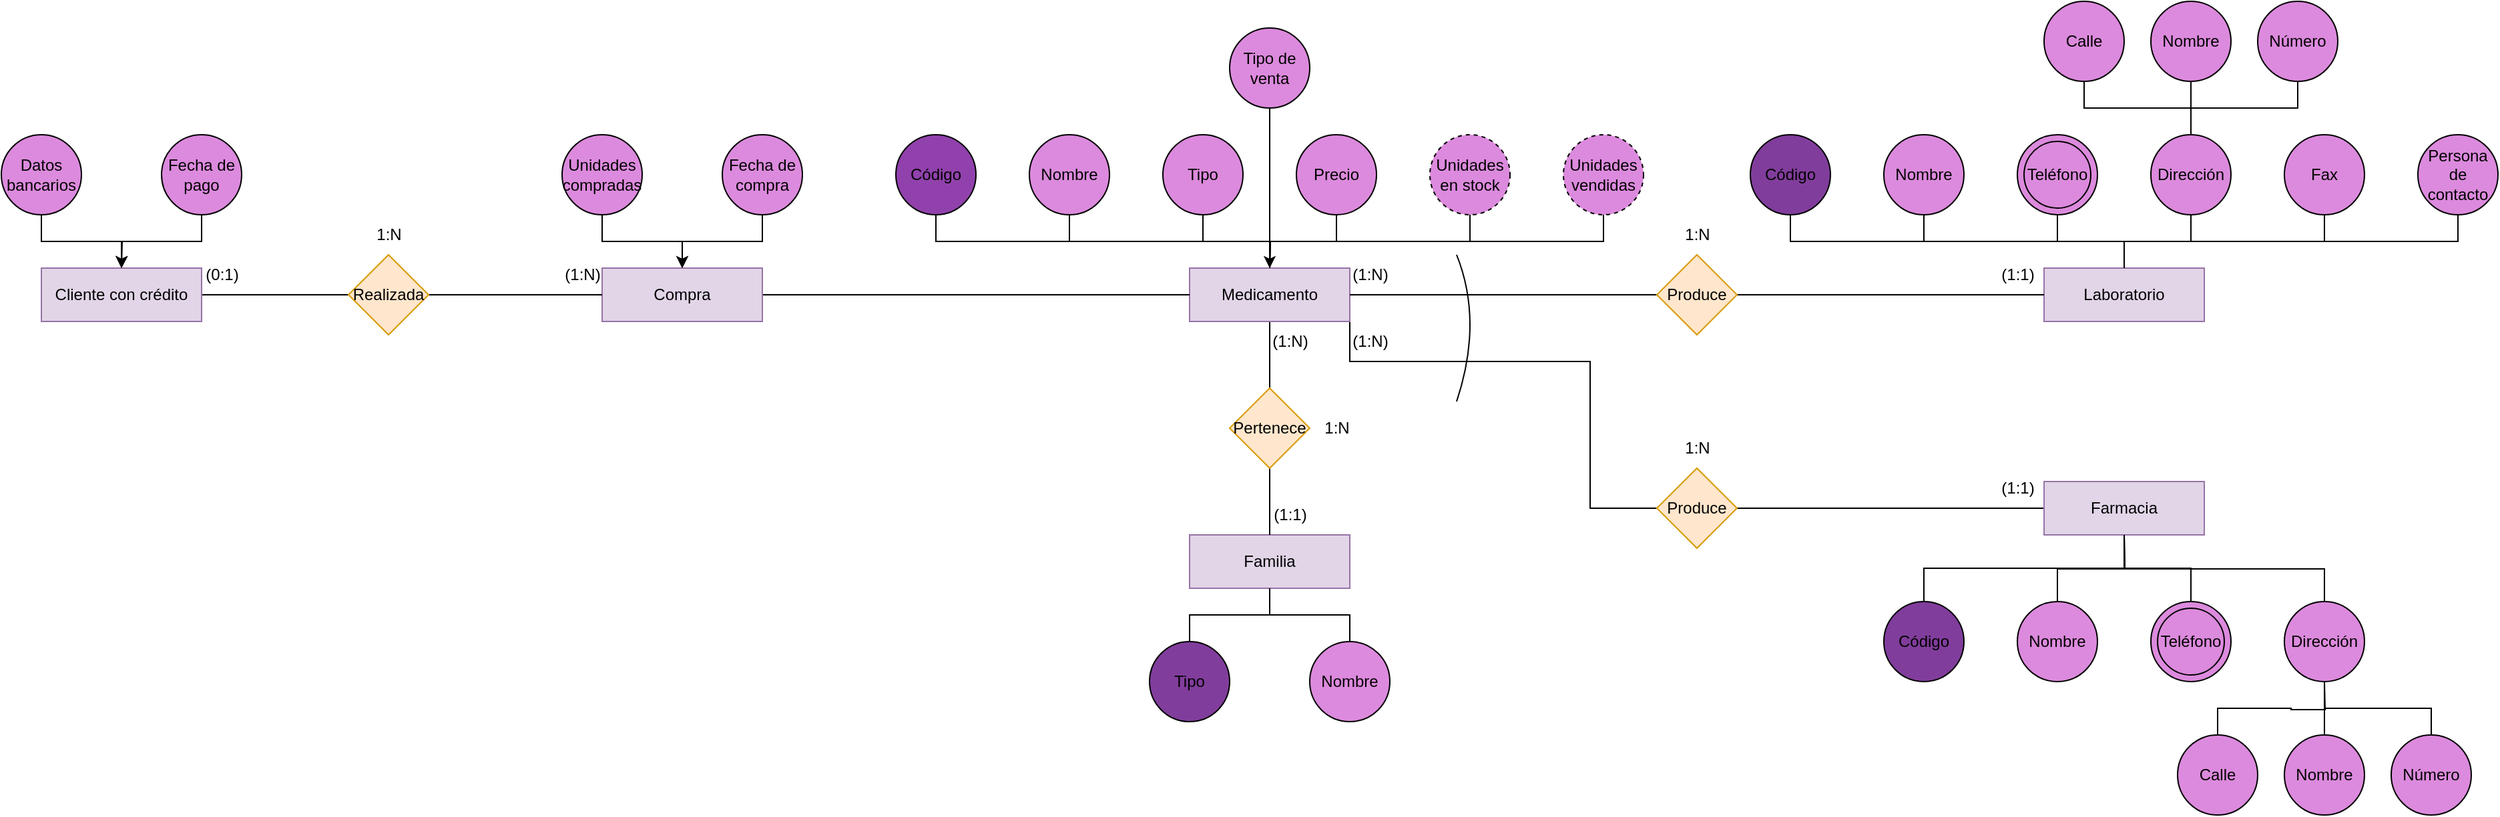 <mxfile version="24.7.16">
  <diagram name="Página-1" id="d2Pv3a15ap1ai80EHkw3">
    <mxGraphModel grid="1" page="1" gridSize="10" guides="1" tooltips="1" connect="1" arrows="1" fold="1" pageScale="1" pageWidth="827" pageHeight="1169" math="0" shadow="0">
      <root>
        <mxCell id="0" />
        <mxCell id="1" parent="0" />
        <mxCell id="iv7VjvnQs03fstjQ5iWj-10" style="edgeStyle=orthogonalEdgeStyle;rounded=0;orthogonalLoop=1;jettySize=auto;html=1;exitX=0.5;exitY=1;exitDx=0;exitDy=0;endArrow=none;endFill=0;" edge="1" parent="1" source="jG7tXpvl-X4GrDmleaPP-1" target="iv7VjvnQs03fstjQ5iWj-5">
          <mxGeometry relative="1" as="geometry" />
        </mxCell>
        <mxCell id="iv7VjvnQs03fstjQ5iWj-95" style="edgeStyle=orthogonalEdgeStyle;rounded=0;orthogonalLoop=1;jettySize=auto;html=1;exitX=1;exitY=0.5;exitDx=0;exitDy=0;entryX=0;entryY=0.5;entryDx=0;entryDy=0;endArrow=none;endFill=0;" edge="1" parent="1" source="jG7tXpvl-X4GrDmleaPP-1" target="iv7VjvnQs03fstjQ5iWj-49">
          <mxGeometry relative="1" as="geometry">
            <Array as="points">
              <mxPoint x="520" y="310" />
              <mxPoint x="700" y="310" />
              <mxPoint x="700" y="420" />
            </Array>
          </mxGeometry>
        </mxCell>
        <mxCell id="jG7tXpvl-X4GrDmleaPP-1" value="Medicamento" style="rounded=0;whiteSpace=wrap;html=1;fillColor=#e1d5e7;strokeColor=#9673a6;" vertex="1" parent="1">
          <mxGeometry x="400" y="240" width="120" height="40" as="geometry" />
        </mxCell>
        <mxCell id="jG7tXpvl-X4GrDmleaPP-9" style="edgeStyle=orthogonalEdgeStyle;rounded=0;orthogonalLoop=1;jettySize=auto;html=1;exitX=0.5;exitY=1;exitDx=0;exitDy=0;endArrow=none;endFill=0;" edge="1" parent="1" source="jG7tXpvl-X4GrDmleaPP-2" target="jG7tXpvl-X4GrDmleaPP-1">
          <mxGeometry relative="1" as="geometry" />
        </mxCell>
        <mxCell id="jG7tXpvl-X4GrDmleaPP-2" value="Código" style="ellipse;whiteSpace=wrap;html=1;aspect=fixed;fillColor=#9141ac;strokeColor=#000000;fillStyle=solid;" vertex="1" parent="1">
          <mxGeometry x="180" y="140" width="60" height="60" as="geometry" />
        </mxCell>
        <mxCell id="jG7tXpvl-X4GrDmleaPP-10" style="edgeStyle=orthogonalEdgeStyle;rounded=0;orthogonalLoop=1;jettySize=auto;html=1;exitX=0.5;exitY=1;exitDx=0;exitDy=0;entryX=0.5;entryY=0;entryDx=0;entryDy=0;endArrow=none;endFill=0;" edge="1" parent="1" source="jG7tXpvl-X4GrDmleaPP-3" target="jG7tXpvl-X4GrDmleaPP-1">
          <mxGeometry relative="1" as="geometry" />
        </mxCell>
        <mxCell id="jG7tXpvl-X4GrDmleaPP-3" value="Nombre" style="ellipse;whiteSpace=wrap;html=1;aspect=fixed;fillColor=#dc8add;strokeColor=#000000;" vertex="1" parent="1">
          <mxGeometry x="280" y="140" width="60" height="60" as="geometry" />
        </mxCell>
        <mxCell id="jG7tXpvl-X4GrDmleaPP-11" style="edgeStyle=orthogonalEdgeStyle;rounded=0;orthogonalLoop=1;jettySize=auto;html=1;exitX=0.5;exitY=1;exitDx=0;exitDy=0;endArrow=none;endFill=0;" edge="1" parent="1" source="jG7tXpvl-X4GrDmleaPP-4">
          <mxGeometry relative="1" as="geometry">
            <mxPoint x="460" y="240" as="targetPoint" />
          </mxGeometry>
        </mxCell>
        <mxCell id="jG7tXpvl-X4GrDmleaPP-4" value="Tipo" style="ellipse;whiteSpace=wrap;html=1;aspect=fixed;fillColor=#dc8add;" vertex="1" parent="1">
          <mxGeometry x="380" y="140" width="60" height="60" as="geometry" />
        </mxCell>
        <mxCell id="jG7tXpvl-X4GrDmleaPP-13" style="edgeStyle=orthogonalEdgeStyle;rounded=0;orthogonalLoop=1;jettySize=auto;html=1;exitX=0.5;exitY=1;exitDx=0;exitDy=0;endArrow=none;endFill=0;" edge="1" parent="1" source="jG7tXpvl-X4GrDmleaPP-5" target="jG7tXpvl-X4GrDmleaPP-1">
          <mxGeometry relative="1" as="geometry" />
        </mxCell>
        <mxCell id="jG7tXpvl-X4GrDmleaPP-5" value="Precio" style="ellipse;whiteSpace=wrap;html=1;aspect=fixed;fillColor=#dc8add;" vertex="1" parent="1">
          <mxGeometry x="480" y="140" width="60" height="60" as="geometry" />
        </mxCell>
        <mxCell id="jG7tXpvl-X4GrDmleaPP-16" style="edgeStyle=orthogonalEdgeStyle;rounded=0;orthogonalLoop=1;jettySize=auto;html=1;exitX=0.5;exitY=1;exitDx=0;exitDy=0;endArrow=none;endFill=0;" edge="1" parent="1" source="jG7tXpvl-X4GrDmleaPP-6">
          <mxGeometry relative="1" as="geometry">
            <mxPoint x="460" y="240" as="targetPoint" />
          </mxGeometry>
        </mxCell>
        <mxCell id="jG7tXpvl-X4GrDmleaPP-6" value="Unidades en stock" style="ellipse;whiteSpace=wrap;html=1;aspect=fixed;dashed=1;fillColor=#dc8add;" vertex="1" parent="1">
          <mxGeometry x="580" y="140" width="60" height="60" as="geometry" />
        </mxCell>
        <mxCell id="jG7tXpvl-X4GrDmleaPP-17" style="edgeStyle=orthogonalEdgeStyle;rounded=0;orthogonalLoop=1;jettySize=auto;html=1;exitX=0.5;exitY=1;exitDx=0;exitDy=0;endArrow=none;endFill=0;" edge="1" parent="1" source="jG7tXpvl-X4GrDmleaPP-8" target="jG7tXpvl-X4GrDmleaPP-1">
          <mxGeometry relative="1" as="geometry" />
        </mxCell>
        <mxCell id="jG7tXpvl-X4GrDmleaPP-8" value="Unidades vendidas" style="ellipse;whiteSpace=wrap;html=1;aspect=fixed;dashed=1;fillColor=#dc8add;" vertex="1" parent="1">
          <mxGeometry x="680" y="140" width="60" height="60" as="geometry" />
        </mxCell>
        <mxCell id="jG7tXpvl-X4GrDmleaPP-12" style="edgeStyle=orthogonalEdgeStyle;rounded=0;orthogonalLoop=1;jettySize=auto;html=1;exitX=0.5;exitY=1;exitDx=0;exitDy=0;" edge="1" parent="1" source="jG7tXpvl-X4GrDmleaPP-5" target="jG7tXpvl-X4GrDmleaPP-5">
          <mxGeometry relative="1" as="geometry" />
        </mxCell>
        <mxCell id="jG7tXpvl-X4GrDmleaPP-18" value="Laboratorio" style="rounded=0;whiteSpace=wrap;html=1;fillColor=#e1d5e7;strokeColor=#9673a6;" vertex="1" parent="1">
          <mxGeometry x="1040" y="240" width="120" height="40" as="geometry" />
        </mxCell>
        <mxCell id="jG7tXpvl-X4GrDmleaPP-30" style="edgeStyle=orthogonalEdgeStyle;rounded=0;orthogonalLoop=1;jettySize=auto;html=1;exitX=0.5;exitY=1;exitDx=0;exitDy=0;endArrow=none;endFill=0;" edge="1" parent="1" source="jG7tXpvl-X4GrDmleaPP-19" target="jG7tXpvl-X4GrDmleaPP-18">
          <mxGeometry relative="1" as="geometry" />
        </mxCell>
        <mxCell id="jG7tXpvl-X4GrDmleaPP-19" value="Persona de contacto" style="ellipse;whiteSpace=wrap;html=1;aspect=fixed;fillColor=#dc8add;" vertex="1" parent="1">
          <mxGeometry x="1320" y="140" width="60" height="60" as="geometry" />
        </mxCell>
        <mxCell id="jG7tXpvl-X4GrDmleaPP-29" style="edgeStyle=orthogonalEdgeStyle;rounded=0;orthogonalLoop=1;jettySize=auto;html=1;exitX=0.5;exitY=1;exitDx=0;exitDy=0;endArrow=none;endFill=0;" edge="1" parent="1" source="jG7tXpvl-X4GrDmleaPP-20" target="jG7tXpvl-X4GrDmleaPP-18">
          <mxGeometry relative="1" as="geometry" />
        </mxCell>
        <mxCell id="jG7tXpvl-X4GrDmleaPP-20" value="Fax" style="ellipse;whiteSpace=wrap;html=1;aspect=fixed;fillColor=#dc8add;" vertex="1" parent="1">
          <mxGeometry x="1220" y="140" width="60" height="60" as="geometry" />
        </mxCell>
        <mxCell id="jG7tXpvl-X4GrDmleaPP-28" style="edgeStyle=orthogonalEdgeStyle;rounded=0;orthogonalLoop=1;jettySize=auto;html=1;exitX=0.5;exitY=1;exitDx=0;exitDy=0;endArrow=none;endFill=0;" edge="1" parent="1" source="jG7tXpvl-X4GrDmleaPP-21" target="jG7tXpvl-X4GrDmleaPP-18">
          <mxGeometry relative="1" as="geometry" />
        </mxCell>
        <mxCell id="jG7tXpvl-X4GrDmleaPP-21" value="Dirección" style="ellipse;whiteSpace=wrap;html=1;aspect=fixed;fillColor=#dc8add;" vertex="1" parent="1">
          <mxGeometry x="1120" y="140" width="60" height="60" as="geometry" />
        </mxCell>
        <mxCell id="jG7tXpvl-X4GrDmleaPP-27" style="edgeStyle=orthogonalEdgeStyle;rounded=0;orthogonalLoop=1;jettySize=auto;html=1;exitX=0.5;exitY=1;exitDx=0;exitDy=0;endArrow=none;endFill=0;" edge="1" parent="1" source="jG7tXpvl-X4GrDmleaPP-22" target="jG7tXpvl-X4GrDmleaPP-18">
          <mxGeometry relative="1" as="geometry" />
        </mxCell>
        <mxCell id="jG7tXpvl-X4GrDmleaPP-22" value="Teléfono" style="ellipse;whiteSpace=wrap;html=1;aspect=fixed;fillColor=#dc8add;" vertex="1" parent="1">
          <mxGeometry x="1020" y="140" width="60" height="60" as="geometry" />
        </mxCell>
        <mxCell id="jG7tXpvl-X4GrDmleaPP-26" style="edgeStyle=orthogonalEdgeStyle;rounded=0;orthogonalLoop=1;jettySize=auto;html=1;exitX=0.5;exitY=1;exitDx=0;exitDy=0;entryX=0.5;entryY=0;entryDx=0;entryDy=0;endArrow=none;endFill=0;" edge="1" parent="1" source="jG7tXpvl-X4GrDmleaPP-23" target="jG7tXpvl-X4GrDmleaPP-18">
          <mxGeometry relative="1" as="geometry" />
        </mxCell>
        <mxCell id="jG7tXpvl-X4GrDmleaPP-23" value="Nombre" style="ellipse;whiteSpace=wrap;html=1;aspect=fixed;fillColor=#dc8add;" vertex="1" parent="1">
          <mxGeometry x="920" y="140" width="60" height="60" as="geometry" />
        </mxCell>
        <mxCell id="jG7tXpvl-X4GrDmleaPP-25" style="edgeStyle=orthogonalEdgeStyle;rounded=0;orthogonalLoop=1;jettySize=auto;html=1;exitX=0.5;exitY=1;exitDx=0;exitDy=0;endArrow=none;endFill=0;" edge="1" parent="1" source="jG7tXpvl-X4GrDmleaPP-24" target="jG7tXpvl-X4GrDmleaPP-18">
          <mxGeometry relative="1" as="geometry" />
        </mxCell>
        <mxCell id="jG7tXpvl-X4GrDmleaPP-24" value="Código" style="ellipse;whiteSpace=wrap;html=1;aspect=fixed;fillStyle=solid;fillColor=#813d9c;" vertex="1" parent="1">
          <mxGeometry x="820" y="140" width="60" height="60" as="geometry" />
        </mxCell>
        <mxCell id="jG7tXpvl-X4GrDmleaPP-34" style="edgeStyle=orthogonalEdgeStyle;rounded=0;orthogonalLoop=1;jettySize=auto;html=1;exitX=0.5;exitY=1;exitDx=0;exitDy=0;endArrow=none;endFill=0;" edge="1" parent="1" source="jG7tXpvl-X4GrDmleaPP-31" target="jG7tXpvl-X4GrDmleaPP-21">
          <mxGeometry relative="1" as="geometry" />
        </mxCell>
        <mxCell id="jG7tXpvl-X4GrDmleaPP-31" value="Calle" style="ellipse;whiteSpace=wrap;html=1;aspect=fixed;fillColor=#dc8add;" vertex="1" parent="1">
          <mxGeometry x="1040" y="40" width="60" height="60" as="geometry" />
        </mxCell>
        <mxCell id="jG7tXpvl-X4GrDmleaPP-36" style="edgeStyle=orthogonalEdgeStyle;rounded=0;orthogonalLoop=1;jettySize=auto;html=1;exitX=0.5;exitY=1;exitDx=0;exitDy=0;endArrow=none;endFill=0;" edge="1" parent="1" source="jG7tXpvl-X4GrDmleaPP-32" target="jG7tXpvl-X4GrDmleaPP-21">
          <mxGeometry relative="1" as="geometry" />
        </mxCell>
        <mxCell id="jG7tXpvl-X4GrDmleaPP-32" value="Número" style="ellipse;whiteSpace=wrap;html=1;aspect=fixed;fillColor=#dc8add;" vertex="1" parent="1">
          <mxGeometry x="1200" y="40" width="60" height="60" as="geometry" />
        </mxCell>
        <mxCell id="jG7tXpvl-X4GrDmleaPP-35" style="edgeStyle=orthogonalEdgeStyle;rounded=0;orthogonalLoop=1;jettySize=auto;html=1;exitX=0.5;exitY=1;exitDx=0;exitDy=0;endArrow=none;endFill=0;" edge="1" parent="1" source="jG7tXpvl-X4GrDmleaPP-33" target="jG7tXpvl-X4GrDmleaPP-21">
          <mxGeometry relative="1" as="geometry" />
        </mxCell>
        <mxCell id="jG7tXpvl-X4GrDmleaPP-33" value="Nombre" style="ellipse;whiteSpace=wrap;html=1;aspect=fixed;fillColor=#dc8add;" vertex="1" parent="1">
          <mxGeometry x="1120" y="40" width="60" height="60" as="geometry" />
        </mxCell>
        <mxCell id="jG7tXpvl-X4GrDmleaPP-38" style="edgeStyle=orthogonalEdgeStyle;rounded=0;orthogonalLoop=1;jettySize=auto;html=1;exitX=0;exitY=0.5;exitDx=0;exitDy=0;endArrow=none;endFill=0;" edge="1" parent="1" source="jG7tXpvl-X4GrDmleaPP-37" target="jG7tXpvl-X4GrDmleaPP-1">
          <mxGeometry relative="1" as="geometry" />
        </mxCell>
        <mxCell id="jG7tXpvl-X4GrDmleaPP-39" style="edgeStyle=orthogonalEdgeStyle;rounded=0;orthogonalLoop=1;jettySize=auto;html=1;exitX=1;exitY=0.5;exitDx=0;exitDy=0;endArrow=none;endFill=0;" edge="1" parent="1" source="jG7tXpvl-X4GrDmleaPP-37" target="jG7tXpvl-X4GrDmleaPP-18">
          <mxGeometry relative="1" as="geometry" />
        </mxCell>
        <mxCell id="jG7tXpvl-X4GrDmleaPP-37" value="Produce" style="rhombus;whiteSpace=wrap;html=1;fillColor=#ffe6cc;strokeColor=#d79b00;" vertex="1" parent="1">
          <mxGeometry x="750" y="230" width="60" height="60" as="geometry" />
        </mxCell>
        <mxCell id="iv7VjvnQs03fstjQ5iWj-1" value="" style="ellipse;whiteSpace=wrap;html=1;aspect=fixed;perimeterSpacing=0;fillColor=none;" vertex="1" parent="1">
          <mxGeometry x="1025" y="145" width="50" height="50" as="geometry" />
        </mxCell>
        <mxCell id="iv7VjvnQs03fstjQ5iWj-4" value="Familia" style="rounded=0;whiteSpace=wrap;html=1;fillColor=#e1d5e7;strokeColor=#9673a6;" vertex="1" parent="1">
          <mxGeometry x="400" y="440" width="120" height="40" as="geometry" />
        </mxCell>
        <mxCell id="iv7VjvnQs03fstjQ5iWj-11" style="edgeStyle=orthogonalEdgeStyle;rounded=0;orthogonalLoop=1;jettySize=auto;html=1;exitX=0.5;exitY=1;exitDx=0;exitDy=0;entryX=0.5;entryY=0;entryDx=0;entryDy=0;endArrow=none;endFill=0;" edge="1" parent="1" source="iv7VjvnQs03fstjQ5iWj-5" target="iv7VjvnQs03fstjQ5iWj-4">
          <mxGeometry relative="1" as="geometry" />
        </mxCell>
        <mxCell id="iv7VjvnQs03fstjQ5iWj-5" value="Pertenece" style="rhombus;whiteSpace=wrap;html=1;fillColor=#ffe6cc;strokeColor=#d79b00;" vertex="1" parent="1">
          <mxGeometry x="430" y="330" width="60" height="60" as="geometry" />
        </mxCell>
        <mxCell id="iv7VjvnQs03fstjQ5iWj-6" value="&lt;div&gt;(1:N)&lt;/div&gt;" style="text;html=1;align=center;verticalAlign=middle;resizable=0;points=[];autosize=1;strokeColor=none;fillColor=none;" vertex="1" parent="1">
          <mxGeometry x="510" y="230" width="50" height="30" as="geometry" />
        </mxCell>
        <mxCell id="iv7VjvnQs03fstjQ5iWj-8" value="(1:1)" style="text;html=1;align=center;verticalAlign=middle;resizable=0;points=[];autosize=1;strokeColor=none;fillColor=none;" vertex="1" parent="1">
          <mxGeometry x="995" y="230" width="50" height="30" as="geometry" />
        </mxCell>
        <mxCell id="iv7VjvnQs03fstjQ5iWj-9" value="1:N" style="text;html=1;align=center;verticalAlign=middle;resizable=0;points=[];autosize=1;strokeColor=none;fillColor=none;" vertex="1" parent="1">
          <mxGeometry x="760" y="200" width="40" height="30" as="geometry" />
        </mxCell>
        <mxCell id="iv7VjvnQs03fstjQ5iWj-12" value="(1:1)" style="text;html=1;align=center;verticalAlign=middle;resizable=0;points=[];autosize=1;strokeColor=none;fillColor=none;" vertex="1" parent="1">
          <mxGeometry x="450" y="410" width="50" height="30" as="geometry" />
        </mxCell>
        <mxCell id="iv7VjvnQs03fstjQ5iWj-13" value="&lt;div&gt;(1:N)&lt;/div&gt;" style="text;html=1;align=center;verticalAlign=middle;resizable=0;points=[];autosize=1;strokeColor=none;fillColor=none;" vertex="1" parent="1">
          <mxGeometry x="450" y="280" width="50" height="30" as="geometry" />
        </mxCell>
        <mxCell id="iv7VjvnQs03fstjQ5iWj-14" value="&lt;div&gt;1:N&lt;/div&gt;" style="text;html=1;align=center;verticalAlign=middle;resizable=0;points=[];autosize=1;strokeColor=none;fillColor=none;" vertex="1" parent="1">
          <mxGeometry x="490" y="345" width="40" height="30" as="geometry" />
        </mxCell>
        <mxCell id="iv7VjvnQs03fstjQ5iWj-20" style="edgeStyle=orthogonalEdgeStyle;rounded=0;orthogonalLoop=1;jettySize=auto;html=1;exitX=0.5;exitY=0;exitDx=0;exitDy=0;entryX=0.5;entryY=1;entryDx=0;entryDy=0;endArrow=none;endFill=0;" edge="1" parent="1" source="iv7VjvnQs03fstjQ5iWj-16" target="iv7VjvnQs03fstjQ5iWj-4">
          <mxGeometry relative="1" as="geometry" />
        </mxCell>
        <mxCell id="iv7VjvnQs03fstjQ5iWj-16" value="Nombre" style="ellipse;whiteSpace=wrap;html=1;aspect=fixed;fillColor=#dc8add;strokeColor=#000000;" vertex="1" parent="1">
          <mxGeometry x="490" y="520" width="60" height="60" as="geometry" />
        </mxCell>
        <mxCell id="iv7VjvnQs03fstjQ5iWj-18" style="edgeStyle=orthogonalEdgeStyle;rounded=0;orthogonalLoop=1;jettySize=auto;html=1;exitX=0.5;exitY=0;exitDx=0;exitDy=0;entryX=0.5;entryY=1;entryDx=0;entryDy=0;endArrow=none;endFill=0;" edge="1" parent="1" source="iv7VjvnQs03fstjQ5iWj-17" target="iv7VjvnQs03fstjQ5iWj-4">
          <mxGeometry relative="1" as="geometry" />
        </mxCell>
        <mxCell id="iv7VjvnQs03fstjQ5iWj-17" value="Tipo" style="ellipse;whiteSpace=wrap;html=1;aspect=fixed;fillColor=#813d9c;strokeColor=#000000;" vertex="1" parent="1">
          <mxGeometry x="370" y="520" width="60" height="60" as="geometry" />
        </mxCell>
        <mxCell id="iv7VjvnQs03fstjQ5iWj-50" style="edgeStyle=orthogonalEdgeStyle;rounded=0;orthogonalLoop=1;jettySize=auto;html=1;exitX=0;exitY=0.5;exitDx=0;exitDy=0;entryX=1;entryY=0.5;entryDx=0;entryDy=0;endArrow=none;endFill=0;" edge="1" parent="1" source="iv7VjvnQs03fstjQ5iWj-22" target="iv7VjvnQs03fstjQ5iWj-49">
          <mxGeometry relative="1" as="geometry" />
        </mxCell>
        <mxCell id="iv7VjvnQs03fstjQ5iWj-22" value="&lt;div&gt;Farmacia&lt;/div&gt;" style="rounded=0;whiteSpace=wrap;html=1;fillColor=#e1d5e7;strokeColor=#9673a6;" vertex="1" parent="1">
          <mxGeometry x="1040" y="400" width="120" height="40" as="geometry" />
        </mxCell>
        <mxCell id="iv7VjvnQs03fstjQ5iWj-42" style="edgeStyle=orthogonalEdgeStyle;rounded=0;orthogonalLoop=1;jettySize=auto;html=1;exitX=0.5;exitY=0;exitDx=0;exitDy=0;entryX=0.5;entryY=1;entryDx=0;entryDy=0;endArrow=none;endFill=0;" edge="1" parent="1" source="iv7VjvnQs03fstjQ5iWj-24" target="iv7VjvnQs03fstjQ5iWj-22">
          <mxGeometry relative="1" as="geometry" />
        </mxCell>
        <mxCell id="iv7VjvnQs03fstjQ5iWj-24" value="Código" style="ellipse;whiteSpace=wrap;html=1;aspect=fixed;fillColor=#813d9c;" vertex="1" parent="1">
          <mxGeometry x="920" y="490" width="60" height="60" as="geometry" />
        </mxCell>
        <mxCell id="iv7VjvnQs03fstjQ5iWj-43" style="edgeStyle=orthogonalEdgeStyle;rounded=0;orthogonalLoop=1;jettySize=auto;html=1;exitX=0.5;exitY=0;exitDx=0;exitDy=0;endArrow=none;endFill=0;" edge="1" parent="1" source="iv7VjvnQs03fstjQ5iWj-25">
          <mxGeometry relative="1" as="geometry">
            <mxPoint x="1100" y="440" as="targetPoint" />
          </mxGeometry>
        </mxCell>
        <mxCell id="iv7VjvnQs03fstjQ5iWj-25" value="Nombre" style="ellipse;whiteSpace=wrap;html=1;aspect=fixed;fillColor=#dc8add;" vertex="1" parent="1">
          <mxGeometry x="1020" y="490" width="60" height="60" as="geometry" />
        </mxCell>
        <mxCell id="iv7VjvnQs03fstjQ5iWj-44" style="edgeStyle=orthogonalEdgeStyle;rounded=0;orthogonalLoop=1;jettySize=auto;html=1;exitX=0.5;exitY=0;exitDx=0;exitDy=0;entryX=0.5;entryY=1;entryDx=0;entryDy=0;endArrow=none;endFill=0;" edge="1" parent="1" source="iv7VjvnQs03fstjQ5iWj-26" target="iv7VjvnQs03fstjQ5iWj-22">
          <mxGeometry relative="1" as="geometry" />
        </mxCell>
        <mxCell id="iv7VjvnQs03fstjQ5iWj-26" value="Teléfono" style="ellipse;whiteSpace=wrap;html=1;aspect=fixed;fillColor=#dc8add;" vertex="1" parent="1">
          <mxGeometry x="1120" y="490" width="60" height="60" as="geometry" />
        </mxCell>
        <mxCell id="iv7VjvnQs03fstjQ5iWj-27" value="" style="ellipse;whiteSpace=wrap;html=1;aspect=fixed;perimeterSpacing=0;fillColor=none;" vertex="1" parent="1">
          <mxGeometry x="1125" y="495" width="50" height="50" as="geometry" />
        </mxCell>
        <mxCell id="iv7VjvnQs03fstjQ5iWj-39" style="edgeStyle=orthogonalEdgeStyle;rounded=0;orthogonalLoop=1;jettySize=auto;html=1;exitX=0.5;exitY=1;exitDx=0;exitDy=0;endArrow=none;endFill=0;" edge="1" parent="1" source="iv7VjvnQs03fstjQ5iWj-29" target="iv7VjvnQs03fstjQ5iWj-38">
          <mxGeometry relative="1" as="geometry" />
        </mxCell>
        <mxCell id="iv7VjvnQs03fstjQ5iWj-45" style="edgeStyle=orthogonalEdgeStyle;rounded=0;orthogonalLoop=1;jettySize=auto;html=1;exitX=0.5;exitY=0;exitDx=0;exitDy=0;endArrow=none;endFill=0;" edge="1" parent="1" source="iv7VjvnQs03fstjQ5iWj-29">
          <mxGeometry relative="1" as="geometry">
            <mxPoint x="1100" y="440" as="targetPoint" />
          </mxGeometry>
        </mxCell>
        <mxCell id="iv7VjvnQs03fstjQ5iWj-29" value="Dirección" style="ellipse;whiteSpace=wrap;html=1;aspect=fixed;fillColor=#dc8add;" vertex="1" parent="1">
          <mxGeometry x="1220" y="490" width="60" height="60" as="geometry" />
        </mxCell>
        <mxCell id="iv7VjvnQs03fstjQ5iWj-41" style="edgeStyle=orthogonalEdgeStyle;rounded=0;orthogonalLoop=1;jettySize=auto;html=1;exitX=0.5;exitY=0;exitDx=0;exitDy=0;endArrow=none;endFill=0;" edge="1" parent="1" source="iv7VjvnQs03fstjQ5iWj-32">
          <mxGeometry relative="1" as="geometry">
            <mxPoint x="1250" y="550" as="targetPoint" />
          </mxGeometry>
        </mxCell>
        <mxCell id="iv7VjvnQs03fstjQ5iWj-32" value="Calle" style="ellipse;whiteSpace=wrap;html=1;aspect=fixed;fillColor=#dc8add;" vertex="1" parent="1">
          <mxGeometry x="1140" y="590" width="60" height="60" as="geometry" />
        </mxCell>
        <mxCell id="iv7VjvnQs03fstjQ5iWj-40" style="edgeStyle=orthogonalEdgeStyle;rounded=0;orthogonalLoop=1;jettySize=auto;html=1;exitX=0.5;exitY=0;exitDx=0;exitDy=0;entryX=0.5;entryY=1;entryDx=0;entryDy=0;endArrow=none;endFill=0;" edge="1" parent="1" source="iv7VjvnQs03fstjQ5iWj-34" target="iv7VjvnQs03fstjQ5iWj-29">
          <mxGeometry relative="1" as="geometry" />
        </mxCell>
        <mxCell id="iv7VjvnQs03fstjQ5iWj-34" value="Número" style="ellipse;whiteSpace=wrap;html=1;aspect=fixed;fillColor=#dc8add;" vertex="1" parent="1">
          <mxGeometry x="1300" y="590" width="60" height="60" as="geometry" />
        </mxCell>
        <mxCell id="iv7VjvnQs03fstjQ5iWj-38" value="Nombre" style="ellipse;whiteSpace=wrap;html=1;aspect=fixed;fillColor=#dc8add;" vertex="1" parent="1">
          <mxGeometry x="1220" y="590" width="60" height="60" as="geometry" />
        </mxCell>
        <mxCell id="iv7VjvnQs03fstjQ5iWj-46" value="(1:1)" style="text;html=1;align=center;verticalAlign=middle;resizable=0;points=[];autosize=1;strokeColor=none;fillColor=none;" vertex="1" parent="1">
          <mxGeometry x="995" y="390" width="50" height="30" as="geometry" />
        </mxCell>
        <mxCell id="iv7VjvnQs03fstjQ5iWj-49" value="Produce" style="rhombus;whiteSpace=wrap;html=1;fillColor=#ffe6cc;strokeColor=#d79b00;" vertex="1" parent="1">
          <mxGeometry x="750" y="390" width="60" height="60" as="geometry" />
        </mxCell>
        <mxCell id="iv7VjvnQs03fstjQ5iWj-101" style="edgeStyle=orthogonalEdgeStyle;rounded=0;orthogonalLoop=1;jettySize=auto;html=1;exitX=1;exitY=0.5;exitDx=0;exitDy=0;endArrow=none;endFill=0;" edge="1" parent="1" source="iv7VjvnQs03fstjQ5iWj-90" target="jG7tXpvl-X4GrDmleaPP-1">
          <mxGeometry relative="1" as="geometry" />
        </mxCell>
        <mxCell id="iv7VjvnQs03fstjQ5iWj-90" value="Compra" style="rounded=0;whiteSpace=wrap;html=1;fillColor=#e1d5e7;strokeColor=#9673a6;" vertex="1" parent="1">
          <mxGeometry x="-40" y="240" width="120" height="40" as="geometry" />
        </mxCell>
        <mxCell id="iv7VjvnQs03fstjQ5iWj-97" value="" style="endArrow=none;html=1;rounded=0;curved=1;" edge="1" parent="1">
          <mxGeometry width="50" height="50" relative="1" as="geometry">
            <mxPoint x="600" y="340" as="sourcePoint" />
            <mxPoint x="600" y="230" as="targetPoint" />
            <Array as="points">
              <mxPoint x="620" y="280" />
            </Array>
          </mxGeometry>
        </mxCell>
        <mxCell id="iv7VjvnQs03fstjQ5iWj-98" value="&lt;div&gt;(1:N)&lt;/div&gt;" style="text;html=1;align=center;verticalAlign=middle;resizable=0;points=[];autosize=1;strokeColor=none;fillColor=none;" vertex="1" parent="1">
          <mxGeometry x="510" y="280" width="50" height="30" as="geometry" />
        </mxCell>
        <mxCell id="iv7VjvnQs03fstjQ5iWj-99" value="1:N" style="text;html=1;align=center;verticalAlign=middle;resizable=0;points=[];autosize=1;strokeColor=none;fillColor=none;" vertex="1" parent="1">
          <mxGeometry x="760" y="360" width="40" height="30" as="geometry" />
        </mxCell>
        <mxCell id="iv7VjvnQs03fstjQ5iWj-104" style="edgeStyle=orthogonalEdgeStyle;rounded=0;orthogonalLoop=1;jettySize=auto;html=1;exitX=1;exitY=0.5;exitDx=0;exitDy=0;entryX=0;entryY=0.5;entryDx=0;entryDy=0;endArrow=none;endFill=0;" edge="1" parent="1" source="iv7VjvnQs03fstjQ5iWj-102" target="iv7VjvnQs03fstjQ5iWj-103">
          <mxGeometry relative="1" as="geometry" />
        </mxCell>
        <mxCell id="iv7VjvnQs03fstjQ5iWj-102" value="Cliente con crédito" style="rounded=0;whiteSpace=wrap;html=1;fillColor=#e1d5e7;strokeColor=#9673a6;" vertex="1" parent="1">
          <mxGeometry x="-460" y="240" width="120" height="40" as="geometry" />
        </mxCell>
        <mxCell id="iv7VjvnQs03fstjQ5iWj-105" style="edgeStyle=orthogonalEdgeStyle;rounded=0;orthogonalLoop=1;jettySize=auto;html=1;exitX=1;exitY=0.5;exitDx=0;exitDy=0;entryX=0;entryY=0.5;entryDx=0;entryDy=0;endArrow=none;endFill=0;" edge="1" parent="1" source="iv7VjvnQs03fstjQ5iWj-103" target="iv7VjvnQs03fstjQ5iWj-90">
          <mxGeometry relative="1" as="geometry" />
        </mxCell>
        <mxCell id="iv7VjvnQs03fstjQ5iWj-103" value="Realizada" style="rhombus;whiteSpace=wrap;html=1;fillColor=#ffe6cc;strokeColor=#d79b00;" vertex="1" parent="1">
          <mxGeometry x="-230" y="230" width="60" height="60" as="geometry" />
        </mxCell>
        <mxCell id="iv7VjvnQs03fstjQ5iWj-106" value="(1:N)" style="text;html=1;align=center;verticalAlign=middle;resizable=0;points=[];autosize=1;strokeColor=none;fillColor=none;" vertex="1" parent="1">
          <mxGeometry x="-80" y="230" width="50" height="30" as="geometry" />
        </mxCell>
        <mxCell id="iv7VjvnQs03fstjQ5iWj-107" value="(0:1)" style="text;html=1;align=center;verticalAlign=middle;resizable=0;points=[];autosize=1;strokeColor=none;fillColor=none;" vertex="1" parent="1">
          <mxGeometry x="-350" y="230" width="50" height="30" as="geometry" />
        </mxCell>
        <mxCell id="iv7VjvnQs03fstjQ5iWj-108" value="1:N" style="text;html=1;align=center;verticalAlign=middle;resizable=0;points=[];autosize=1;strokeColor=none;fillColor=none;" vertex="1" parent="1">
          <mxGeometry x="-220" y="200" width="40" height="30" as="geometry" />
        </mxCell>
        <mxCell id="OIw18MZTxrhBpuSaDeca-3" style="edgeStyle=orthogonalEdgeStyle;rounded=0;orthogonalLoop=1;jettySize=auto;html=1;exitX=0.5;exitY=1;exitDx=0;exitDy=0;entryX=0.5;entryY=0;entryDx=0;entryDy=0;" edge="1" parent="1" source="OIw18MZTxrhBpuSaDeca-1" target="iv7VjvnQs03fstjQ5iWj-102">
          <mxGeometry relative="1" as="geometry" />
        </mxCell>
        <mxCell id="OIw18MZTxrhBpuSaDeca-1" value="Datos bancarios" style="ellipse;whiteSpace=wrap;html=1;aspect=fixed;fillColor=#dc8add;strokeColor=#000000;" vertex="1" parent="1">
          <mxGeometry x="-490" y="140" width="60" height="60" as="geometry" />
        </mxCell>
        <mxCell id="OIw18MZTxrhBpuSaDeca-4" style="edgeStyle=orthogonalEdgeStyle;rounded=0;orthogonalLoop=1;jettySize=auto;html=1;exitX=0.5;exitY=1;exitDx=0;exitDy=0;" edge="1" parent="1" source="OIw18MZTxrhBpuSaDeca-2">
          <mxGeometry relative="1" as="geometry">
            <mxPoint x="-400" y="240" as="targetPoint" />
          </mxGeometry>
        </mxCell>
        <mxCell id="OIw18MZTxrhBpuSaDeca-2" value="Fecha de pago" style="ellipse;whiteSpace=wrap;html=1;aspect=fixed;fillColor=#dc8add;strokeColor=#000000;" vertex="1" parent="1">
          <mxGeometry x="-370" y="140" width="60" height="60" as="geometry" />
        </mxCell>
        <mxCell id="Ee1UYcfH1mXA81QMyIT2-2" style="edgeStyle=orthogonalEdgeStyle;rounded=0;orthogonalLoop=1;jettySize=auto;html=1;exitX=0.5;exitY=1;exitDx=0;exitDy=0;entryX=0.5;entryY=0;entryDx=0;entryDy=0;" edge="1" parent="1" source="Ee1UYcfH1mXA81QMyIT2-1" target="iv7VjvnQs03fstjQ5iWj-90">
          <mxGeometry relative="1" as="geometry" />
        </mxCell>
        <mxCell id="Ee1UYcfH1mXA81QMyIT2-1" value="Unidades compradas" style="ellipse;whiteSpace=wrap;html=1;aspect=fixed;fillColor=#dc8add;strokeColor=#000000;" vertex="1" parent="1">
          <mxGeometry x="-70" y="140" width="60" height="60" as="geometry" />
        </mxCell>
        <mxCell id="Ee1UYcfH1mXA81QMyIT2-4" style="edgeStyle=orthogonalEdgeStyle;rounded=0;orthogonalLoop=1;jettySize=auto;html=1;exitX=0.5;exitY=1;exitDx=0;exitDy=0;entryX=0.5;entryY=0;entryDx=0;entryDy=0;" edge="1" parent="1" source="Ee1UYcfH1mXA81QMyIT2-3" target="iv7VjvnQs03fstjQ5iWj-90">
          <mxGeometry relative="1" as="geometry" />
        </mxCell>
        <mxCell id="Ee1UYcfH1mXA81QMyIT2-3" value="Fecha de compra" style="ellipse;whiteSpace=wrap;html=1;aspect=fixed;fillColor=#dc8add;strokeColor=#000000;" vertex="1" parent="1">
          <mxGeometry x="50" y="140" width="60" height="60" as="geometry" />
        </mxCell>
        <mxCell id="vCeliS4FYxE5SNVGo9vh-2" style="edgeStyle=orthogonalEdgeStyle;rounded=0;orthogonalLoop=1;jettySize=auto;html=1;exitX=0.5;exitY=1;exitDx=0;exitDy=0;entryX=0.5;entryY=0;entryDx=0;entryDy=0;" edge="1" parent="1" source="vCeliS4FYxE5SNVGo9vh-1" target="jG7tXpvl-X4GrDmleaPP-1">
          <mxGeometry relative="1" as="geometry" />
        </mxCell>
        <mxCell id="vCeliS4FYxE5SNVGo9vh-1" value="Tipo de venta" style="ellipse;whiteSpace=wrap;html=1;aspect=fixed;fillColor=#dc8add;" vertex="1" parent="1">
          <mxGeometry x="430" y="60" width="60" height="60" as="geometry" />
        </mxCell>
      </root>
    </mxGraphModel>
  </diagram>
</mxfile>
